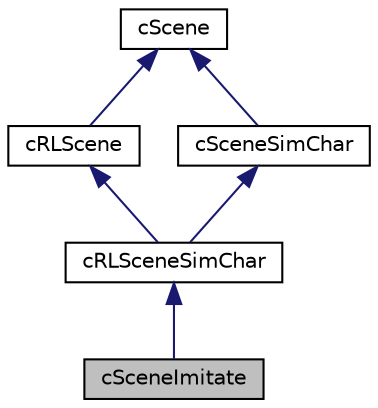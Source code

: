 digraph "cSceneImitate"
{
 // LATEX_PDF_SIZE
  edge [fontname="Helvetica",fontsize="10",labelfontname="Helvetica",labelfontsize="10"];
  node [fontname="Helvetica",fontsize="10",shape=record];
  Node1 [label="cSceneImitate",height=0.2,width=0.4,color="black", fillcolor="grey75", style="filled", fontcolor="black",tooltip=" "];
  Node2 -> Node1 [dir="back",color="midnightblue",fontsize="10",style="solid",fontname="Helvetica"];
  Node2 [label="cRLSceneSimChar",height=0.2,width=0.4,color="black", fillcolor="white", style="filled",URL="$classc_r_l_scene_sim_char.html",tooltip=" "];
  Node3 -> Node2 [dir="back",color="midnightblue",fontsize="10",style="solid",fontname="Helvetica"];
  Node3 [label="cRLScene",height=0.2,width=0.4,color="black", fillcolor="white", style="filled",URL="$classc_r_l_scene.html",tooltip=" "];
  Node4 -> Node3 [dir="back",color="midnightblue",fontsize="10",style="solid",fontname="Helvetica"];
  Node4 [label="cScene",height=0.2,width=0.4,color="black", fillcolor="white", style="filled",URL="$classc_scene.html",tooltip=" "];
  Node5 -> Node2 [dir="back",color="midnightblue",fontsize="10",style="solid",fontname="Helvetica"];
  Node5 [label="cSceneSimChar",height=0.2,width=0.4,color="black", fillcolor="white", style="filled",URL="$classc_scene_sim_char.html",tooltip=" "];
  Node4 -> Node5 [dir="back",color="midnightblue",fontsize="10",style="solid",fontname="Helvetica"];
}
